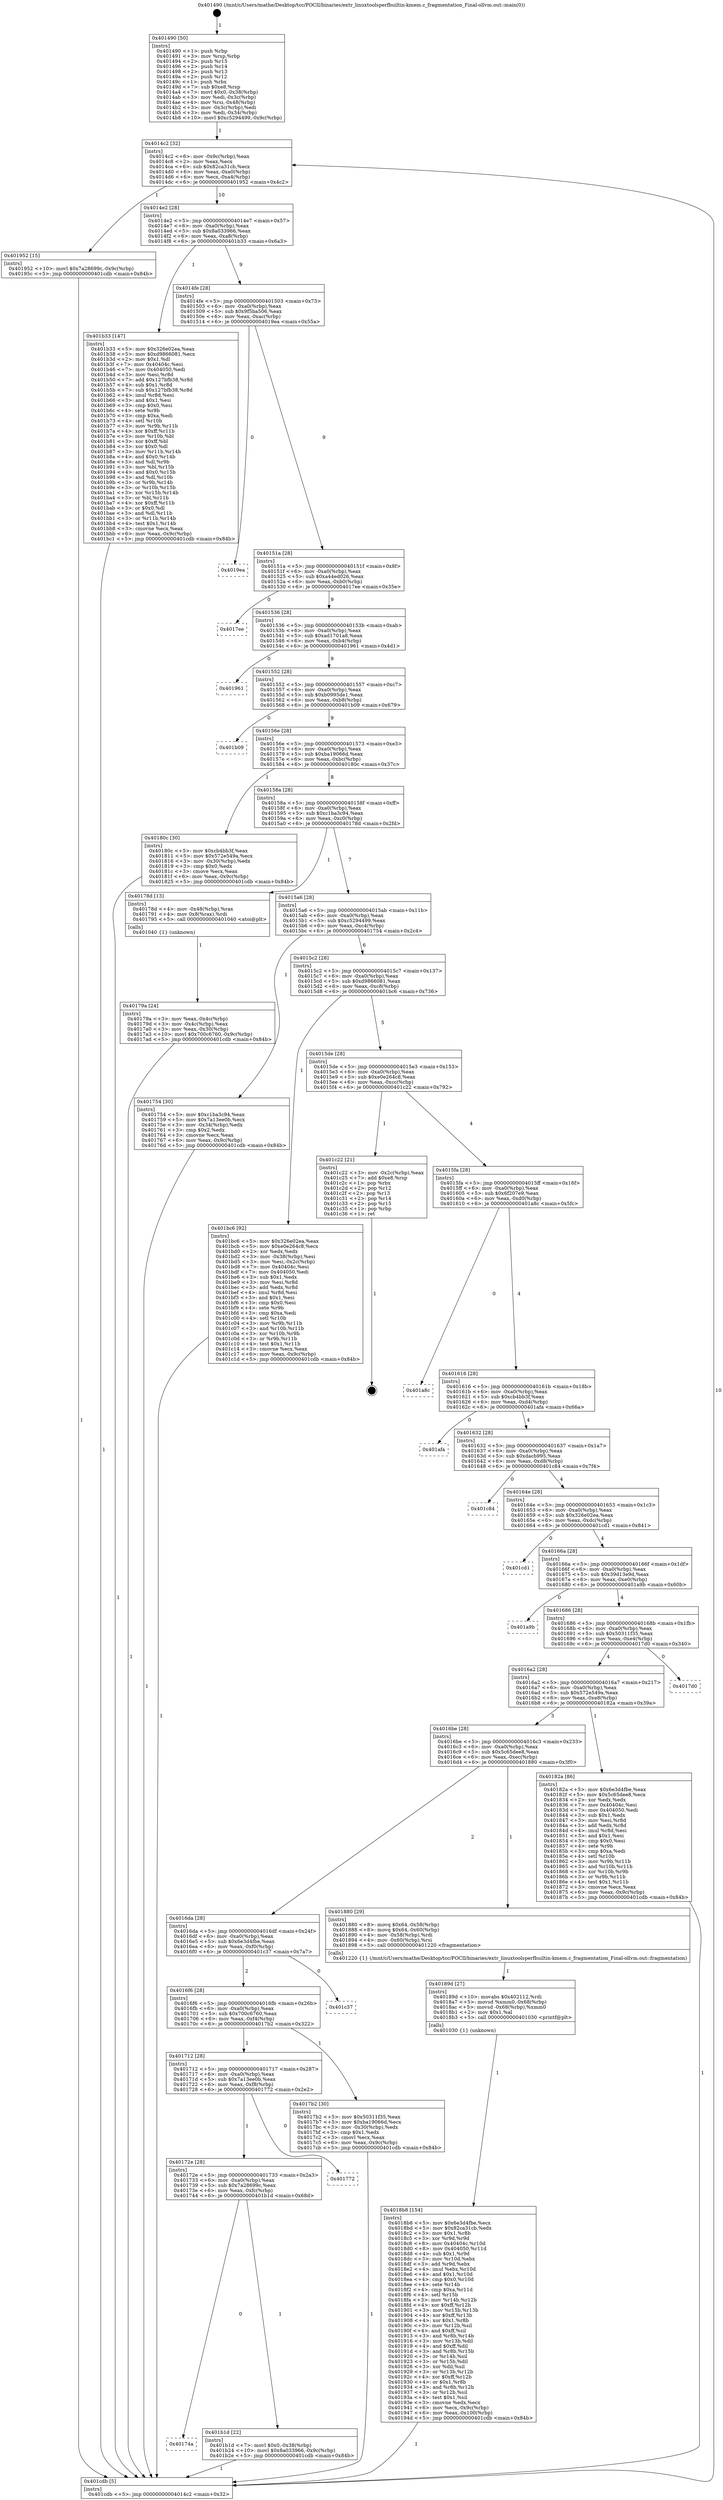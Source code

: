 digraph "0x401490" {
  label = "0x401490 (/mnt/c/Users/mathe/Desktop/tcc/POCII/binaries/extr_linuxtoolsperfbuiltin-kmem.c_fragmentation_Final-ollvm.out::main(0))"
  labelloc = "t"
  node[shape=record]

  Entry [label="",width=0.3,height=0.3,shape=circle,fillcolor=black,style=filled]
  "0x4014c2" [label="{
     0x4014c2 [32]\l
     | [instrs]\l
     &nbsp;&nbsp;0x4014c2 \<+6\>: mov -0x9c(%rbp),%eax\l
     &nbsp;&nbsp;0x4014c8 \<+2\>: mov %eax,%ecx\l
     &nbsp;&nbsp;0x4014ca \<+6\>: sub $0x82ca31cb,%ecx\l
     &nbsp;&nbsp;0x4014d0 \<+6\>: mov %eax,-0xa0(%rbp)\l
     &nbsp;&nbsp;0x4014d6 \<+6\>: mov %ecx,-0xa4(%rbp)\l
     &nbsp;&nbsp;0x4014dc \<+6\>: je 0000000000401952 \<main+0x4c2\>\l
  }"]
  "0x401952" [label="{
     0x401952 [15]\l
     | [instrs]\l
     &nbsp;&nbsp;0x401952 \<+10\>: movl $0x7a28699c,-0x9c(%rbp)\l
     &nbsp;&nbsp;0x40195c \<+5\>: jmp 0000000000401cdb \<main+0x84b\>\l
  }"]
  "0x4014e2" [label="{
     0x4014e2 [28]\l
     | [instrs]\l
     &nbsp;&nbsp;0x4014e2 \<+5\>: jmp 00000000004014e7 \<main+0x57\>\l
     &nbsp;&nbsp;0x4014e7 \<+6\>: mov -0xa0(%rbp),%eax\l
     &nbsp;&nbsp;0x4014ed \<+5\>: sub $0x8a033966,%eax\l
     &nbsp;&nbsp;0x4014f2 \<+6\>: mov %eax,-0xa8(%rbp)\l
     &nbsp;&nbsp;0x4014f8 \<+6\>: je 0000000000401b33 \<main+0x6a3\>\l
  }"]
  Exit [label="",width=0.3,height=0.3,shape=circle,fillcolor=black,style=filled,peripheries=2]
  "0x401b33" [label="{
     0x401b33 [147]\l
     | [instrs]\l
     &nbsp;&nbsp;0x401b33 \<+5\>: mov $0x326e02ea,%eax\l
     &nbsp;&nbsp;0x401b38 \<+5\>: mov $0xd9866081,%ecx\l
     &nbsp;&nbsp;0x401b3d \<+2\>: mov $0x1,%dl\l
     &nbsp;&nbsp;0x401b3f \<+7\>: mov 0x40404c,%esi\l
     &nbsp;&nbsp;0x401b46 \<+7\>: mov 0x404050,%edi\l
     &nbsp;&nbsp;0x401b4d \<+3\>: mov %esi,%r8d\l
     &nbsp;&nbsp;0x401b50 \<+7\>: add $0x127bfb38,%r8d\l
     &nbsp;&nbsp;0x401b57 \<+4\>: sub $0x1,%r8d\l
     &nbsp;&nbsp;0x401b5b \<+7\>: sub $0x127bfb38,%r8d\l
     &nbsp;&nbsp;0x401b62 \<+4\>: imul %r8d,%esi\l
     &nbsp;&nbsp;0x401b66 \<+3\>: and $0x1,%esi\l
     &nbsp;&nbsp;0x401b69 \<+3\>: cmp $0x0,%esi\l
     &nbsp;&nbsp;0x401b6c \<+4\>: sete %r9b\l
     &nbsp;&nbsp;0x401b70 \<+3\>: cmp $0xa,%edi\l
     &nbsp;&nbsp;0x401b73 \<+4\>: setl %r10b\l
     &nbsp;&nbsp;0x401b77 \<+3\>: mov %r9b,%r11b\l
     &nbsp;&nbsp;0x401b7a \<+4\>: xor $0xff,%r11b\l
     &nbsp;&nbsp;0x401b7e \<+3\>: mov %r10b,%bl\l
     &nbsp;&nbsp;0x401b81 \<+3\>: xor $0xff,%bl\l
     &nbsp;&nbsp;0x401b84 \<+3\>: xor $0x0,%dl\l
     &nbsp;&nbsp;0x401b87 \<+3\>: mov %r11b,%r14b\l
     &nbsp;&nbsp;0x401b8a \<+4\>: and $0x0,%r14b\l
     &nbsp;&nbsp;0x401b8e \<+3\>: and %dl,%r9b\l
     &nbsp;&nbsp;0x401b91 \<+3\>: mov %bl,%r15b\l
     &nbsp;&nbsp;0x401b94 \<+4\>: and $0x0,%r15b\l
     &nbsp;&nbsp;0x401b98 \<+3\>: and %dl,%r10b\l
     &nbsp;&nbsp;0x401b9b \<+3\>: or %r9b,%r14b\l
     &nbsp;&nbsp;0x401b9e \<+3\>: or %r10b,%r15b\l
     &nbsp;&nbsp;0x401ba1 \<+3\>: xor %r15b,%r14b\l
     &nbsp;&nbsp;0x401ba4 \<+3\>: or %bl,%r11b\l
     &nbsp;&nbsp;0x401ba7 \<+4\>: xor $0xff,%r11b\l
     &nbsp;&nbsp;0x401bab \<+3\>: or $0x0,%dl\l
     &nbsp;&nbsp;0x401bae \<+3\>: and %dl,%r11b\l
     &nbsp;&nbsp;0x401bb1 \<+3\>: or %r11b,%r14b\l
     &nbsp;&nbsp;0x401bb4 \<+4\>: test $0x1,%r14b\l
     &nbsp;&nbsp;0x401bb8 \<+3\>: cmovne %ecx,%eax\l
     &nbsp;&nbsp;0x401bbb \<+6\>: mov %eax,-0x9c(%rbp)\l
     &nbsp;&nbsp;0x401bc1 \<+5\>: jmp 0000000000401cdb \<main+0x84b\>\l
  }"]
  "0x4014fe" [label="{
     0x4014fe [28]\l
     | [instrs]\l
     &nbsp;&nbsp;0x4014fe \<+5\>: jmp 0000000000401503 \<main+0x73\>\l
     &nbsp;&nbsp;0x401503 \<+6\>: mov -0xa0(%rbp),%eax\l
     &nbsp;&nbsp;0x401509 \<+5\>: sub $0x9f5ba506,%eax\l
     &nbsp;&nbsp;0x40150e \<+6\>: mov %eax,-0xac(%rbp)\l
     &nbsp;&nbsp;0x401514 \<+6\>: je 00000000004019ea \<main+0x55a\>\l
  }"]
  "0x40174a" [label="{
     0x40174a\l
  }", style=dashed]
  "0x4019ea" [label="{
     0x4019ea\l
  }", style=dashed]
  "0x40151a" [label="{
     0x40151a [28]\l
     | [instrs]\l
     &nbsp;&nbsp;0x40151a \<+5\>: jmp 000000000040151f \<main+0x8f\>\l
     &nbsp;&nbsp;0x40151f \<+6\>: mov -0xa0(%rbp),%eax\l
     &nbsp;&nbsp;0x401525 \<+5\>: sub $0xa44ed026,%eax\l
     &nbsp;&nbsp;0x40152a \<+6\>: mov %eax,-0xb0(%rbp)\l
     &nbsp;&nbsp;0x401530 \<+6\>: je 00000000004017ee \<main+0x35e\>\l
  }"]
  "0x401b1d" [label="{
     0x401b1d [22]\l
     | [instrs]\l
     &nbsp;&nbsp;0x401b1d \<+7\>: movl $0x0,-0x38(%rbp)\l
     &nbsp;&nbsp;0x401b24 \<+10\>: movl $0x8a033966,-0x9c(%rbp)\l
     &nbsp;&nbsp;0x401b2e \<+5\>: jmp 0000000000401cdb \<main+0x84b\>\l
  }"]
  "0x4017ee" [label="{
     0x4017ee\l
  }", style=dashed]
  "0x401536" [label="{
     0x401536 [28]\l
     | [instrs]\l
     &nbsp;&nbsp;0x401536 \<+5\>: jmp 000000000040153b \<main+0xab\>\l
     &nbsp;&nbsp;0x40153b \<+6\>: mov -0xa0(%rbp),%eax\l
     &nbsp;&nbsp;0x401541 \<+5\>: sub $0xad1701a8,%eax\l
     &nbsp;&nbsp;0x401546 \<+6\>: mov %eax,-0xb4(%rbp)\l
     &nbsp;&nbsp;0x40154c \<+6\>: je 0000000000401961 \<main+0x4d1\>\l
  }"]
  "0x40172e" [label="{
     0x40172e [28]\l
     | [instrs]\l
     &nbsp;&nbsp;0x40172e \<+5\>: jmp 0000000000401733 \<main+0x2a3\>\l
     &nbsp;&nbsp;0x401733 \<+6\>: mov -0xa0(%rbp),%eax\l
     &nbsp;&nbsp;0x401739 \<+5\>: sub $0x7a28699c,%eax\l
     &nbsp;&nbsp;0x40173e \<+6\>: mov %eax,-0xfc(%rbp)\l
     &nbsp;&nbsp;0x401744 \<+6\>: je 0000000000401b1d \<main+0x68d\>\l
  }"]
  "0x401961" [label="{
     0x401961\l
  }", style=dashed]
  "0x401552" [label="{
     0x401552 [28]\l
     | [instrs]\l
     &nbsp;&nbsp;0x401552 \<+5\>: jmp 0000000000401557 \<main+0xc7\>\l
     &nbsp;&nbsp;0x401557 \<+6\>: mov -0xa0(%rbp),%eax\l
     &nbsp;&nbsp;0x40155d \<+5\>: sub $0xb0995de1,%eax\l
     &nbsp;&nbsp;0x401562 \<+6\>: mov %eax,-0xb8(%rbp)\l
     &nbsp;&nbsp;0x401568 \<+6\>: je 0000000000401b09 \<main+0x679\>\l
  }"]
  "0x401772" [label="{
     0x401772\l
  }", style=dashed]
  "0x401b09" [label="{
     0x401b09\l
  }", style=dashed]
  "0x40156e" [label="{
     0x40156e [28]\l
     | [instrs]\l
     &nbsp;&nbsp;0x40156e \<+5\>: jmp 0000000000401573 \<main+0xe3\>\l
     &nbsp;&nbsp;0x401573 \<+6\>: mov -0xa0(%rbp),%eax\l
     &nbsp;&nbsp;0x401579 \<+5\>: sub $0xba19066d,%eax\l
     &nbsp;&nbsp;0x40157e \<+6\>: mov %eax,-0xbc(%rbp)\l
     &nbsp;&nbsp;0x401584 \<+6\>: je 000000000040180c \<main+0x37c\>\l
  }"]
  "0x4018b8" [label="{
     0x4018b8 [154]\l
     | [instrs]\l
     &nbsp;&nbsp;0x4018b8 \<+5\>: mov $0x6e3d4fbe,%ecx\l
     &nbsp;&nbsp;0x4018bd \<+5\>: mov $0x82ca31cb,%edx\l
     &nbsp;&nbsp;0x4018c2 \<+3\>: mov $0x1,%r8b\l
     &nbsp;&nbsp;0x4018c5 \<+3\>: xor %r9d,%r9d\l
     &nbsp;&nbsp;0x4018c8 \<+8\>: mov 0x40404c,%r10d\l
     &nbsp;&nbsp;0x4018d0 \<+8\>: mov 0x404050,%r11d\l
     &nbsp;&nbsp;0x4018d8 \<+4\>: sub $0x1,%r9d\l
     &nbsp;&nbsp;0x4018dc \<+3\>: mov %r10d,%ebx\l
     &nbsp;&nbsp;0x4018df \<+3\>: add %r9d,%ebx\l
     &nbsp;&nbsp;0x4018e2 \<+4\>: imul %ebx,%r10d\l
     &nbsp;&nbsp;0x4018e6 \<+4\>: and $0x1,%r10d\l
     &nbsp;&nbsp;0x4018ea \<+4\>: cmp $0x0,%r10d\l
     &nbsp;&nbsp;0x4018ee \<+4\>: sete %r14b\l
     &nbsp;&nbsp;0x4018f2 \<+4\>: cmp $0xa,%r11d\l
     &nbsp;&nbsp;0x4018f6 \<+4\>: setl %r15b\l
     &nbsp;&nbsp;0x4018fa \<+3\>: mov %r14b,%r12b\l
     &nbsp;&nbsp;0x4018fd \<+4\>: xor $0xff,%r12b\l
     &nbsp;&nbsp;0x401901 \<+3\>: mov %r15b,%r13b\l
     &nbsp;&nbsp;0x401904 \<+4\>: xor $0xff,%r13b\l
     &nbsp;&nbsp;0x401908 \<+4\>: xor $0x1,%r8b\l
     &nbsp;&nbsp;0x40190c \<+3\>: mov %r12b,%sil\l
     &nbsp;&nbsp;0x40190f \<+4\>: and $0xff,%sil\l
     &nbsp;&nbsp;0x401913 \<+3\>: and %r8b,%r14b\l
     &nbsp;&nbsp;0x401916 \<+3\>: mov %r13b,%dil\l
     &nbsp;&nbsp;0x401919 \<+4\>: and $0xff,%dil\l
     &nbsp;&nbsp;0x40191d \<+3\>: and %r8b,%r15b\l
     &nbsp;&nbsp;0x401920 \<+3\>: or %r14b,%sil\l
     &nbsp;&nbsp;0x401923 \<+3\>: or %r15b,%dil\l
     &nbsp;&nbsp;0x401926 \<+3\>: xor %dil,%sil\l
     &nbsp;&nbsp;0x401929 \<+3\>: or %r13b,%r12b\l
     &nbsp;&nbsp;0x40192c \<+4\>: xor $0xff,%r12b\l
     &nbsp;&nbsp;0x401930 \<+4\>: or $0x1,%r8b\l
     &nbsp;&nbsp;0x401934 \<+3\>: and %r8b,%r12b\l
     &nbsp;&nbsp;0x401937 \<+3\>: or %r12b,%sil\l
     &nbsp;&nbsp;0x40193a \<+4\>: test $0x1,%sil\l
     &nbsp;&nbsp;0x40193e \<+3\>: cmovne %edx,%ecx\l
     &nbsp;&nbsp;0x401941 \<+6\>: mov %ecx,-0x9c(%rbp)\l
     &nbsp;&nbsp;0x401947 \<+6\>: mov %eax,-0x100(%rbp)\l
     &nbsp;&nbsp;0x40194d \<+5\>: jmp 0000000000401cdb \<main+0x84b\>\l
  }"]
  "0x40180c" [label="{
     0x40180c [30]\l
     | [instrs]\l
     &nbsp;&nbsp;0x40180c \<+5\>: mov $0xcb4bb3f,%eax\l
     &nbsp;&nbsp;0x401811 \<+5\>: mov $0x572e549a,%ecx\l
     &nbsp;&nbsp;0x401816 \<+3\>: mov -0x30(%rbp),%edx\l
     &nbsp;&nbsp;0x401819 \<+3\>: cmp $0x0,%edx\l
     &nbsp;&nbsp;0x40181c \<+3\>: cmove %ecx,%eax\l
     &nbsp;&nbsp;0x40181f \<+6\>: mov %eax,-0x9c(%rbp)\l
     &nbsp;&nbsp;0x401825 \<+5\>: jmp 0000000000401cdb \<main+0x84b\>\l
  }"]
  "0x40158a" [label="{
     0x40158a [28]\l
     | [instrs]\l
     &nbsp;&nbsp;0x40158a \<+5\>: jmp 000000000040158f \<main+0xff\>\l
     &nbsp;&nbsp;0x40158f \<+6\>: mov -0xa0(%rbp),%eax\l
     &nbsp;&nbsp;0x401595 \<+5\>: sub $0xc1ba3c94,%eax\l
     &nbsp;&nbsp;0x40159a \<+6\>: mov %eax,-0xc0(%rbp)\l
     &nbsp;&nbsp;0x4015a0 \<+6\>: je 000000000040178d \<main+0x2fd\>\l
  }"]
  "0x40189d" [label="{
     0x40189d [27]\l
     | [instrs]\l
     &nbsp;&nbsp;0x40189d \<+10\>: movabs $0x402112,%rdi\l
     &nbsp;&nbsp;0x4018a7 \<+5\>: movsd %xmm0,-0x68(%rbp)\l
     &nbsp;&nbsp;0x4018ac \<+5\>: movsd -0x68(%rbp),%xmm0\l
     &nbsp;&nbsp;0x4018b1 \<+2\>: mov $0x1,%al\l
     &nbsp;&nbsp;0x4018b3 \<+5\>: call 0000000000401030 \<printf@plt\>\l
     | [calls]\l
     &nbsp;&nbsp;0x401030 \{1\} (unknown)\l
  }"]
  "0x40178d" [label="{
     0x40178d [13]\l
     | [instrs]\l
     &nbsp;&nbsp;0x40178d \<+4\>: mov -0x48(%rbp),%rax\l
     &nbsp;&nbsp;0x401791 \<+4\>: mov 0x8(%rax),%rdi\l
     &nbsp;&nbsp;0x401795 \<+5\>: call 0000000000401040 \<atoi@plt\>\l
     | [calls]\l
     &nbsp;&nbsp;0x401040 \{1\} (unknown)\l
  }"]
  "0x4015a6" [label="{
     0x4015a6 [28]\l
     | [instrs]\l
     &nbsp;&nbsp;0x4015a6 \<+5\>: jmp 00000000004015ab \<main+0x11b\>\l
     &nbsp;&nbsp;0x4015ab \<+6\>: mov -0xa0(%rbp),%eax\l
     &nbsp;&nbsp;0x4015b1 \<+5\>: sub $0xc5294499,%eax\l
     &nbsp;&nbsp;0x4015b6 \<+6\>: mov %eax,-0xc4(%rbp)\l
     &nbsp;&nbsp;0x4015bc \<+6\>: je 0000000000401754 \<main+0x2c4\>\l
  }"]
  "0x401712" [label="{
     0x401712 [28]\l
     | [instrs]\l
     &nbsp;&nbsp;0x401712 \<+5\>: jmp 0000000000401717 \<main+0x287\>\l
     &nbsp;&nbsp;0x401717 \<+6\>: mov -0xa0(%rbp),%eax\l
     &nbsp;&nbsp;0x40171d \<+5\>: sub $0x7a13ee0b,%eax\l
     &nbsp;&nbsp;0x401722 \<+6\>: mov %eax,-0xf8(%rbp)\l
     &nbsp;&nbsp;0x401728 \<+6\>: je 0000000000401772 \<main+0x2e2\>\l
  }"]
  "0x401754" [label="{
     0x401754 [30]\l
     | [instrs]\l
     &nbsp;&nbsp;0x401754 \<+5\>: mov $0xc1ba3c94,%eax\l
     &nbsp;&nbsp;0x401759 \<+5\>: mov $0x7a13ee0b,%ecx\l
     &nbsp;&nbsp;0x40175e \<+3\>: mov -0x34(%rbp),%edx\l
     &nbsp;&nbsp;0x401761 \<+3\>: cmp $0x2,%edx\l
     &nbsp;&nbsp;0x401764 \<+3\>: cmovne %ecx,%eax\l
     &nbsp;&nbsp;0x401767 \<+6\>: mov %eax,-0x9c(%rbp)\l
     &nbsp;&nbsp;0x40176d \<+5\>: jmp 0000000000401cdb \<main+0x84b\>\l
  }"]
  "0x4015c2" [label="{
     0x4015c2 [28]\l
     | [instrs]\l
     &nbsp;&nbsp;0x4015c2 \<+5\>: jmp 00000000004015c7 \<main+0x137\>\l
     &nbsp;&nbsp;0x4015c7 \<+6\>: mov -0xa0(%rbp),%eax\l
     &nbsp;&nbsp;0x4015cd \<+5\>: sub $0xd9866081,%eax\l
     &nbsp;&nbsp;0x4015d2 \<+6\>: mov %eax,-0xc8(%rbp)\l
     &nbsp;&nbsp;0x4015d8 \<+6\>: je 0000000000401bc6 \<main+0x736\>\l
  }"]
  "0x401cdb" [label="{
     0x401cdb [5]\l
     | [instrs]\l
     &nbsp;&nbsp;0x401cdb \<+5\>: jmp 00000000004014c2 \<main+0x32\>\l
  }"]
  "0x401490" [label="{
     0x401490 [50]\l
     | [instrs]\l
     &nbsp;&nbsp;0x401490 \<+1\>: push %rbp\l
     &nbsp;&nbsp;0x401491 \<+3\>: mov %rsp,%rbp\l
     &nbsp;&nbsp;0x401494 \<+2\>: push %r15\l
     &nbsp;&nbsp;0x401496 \<+2\>: push %r14\l
     &nbsp;&nbsp;0x401498 \<+2\>: push %r13\l
     &nbsp;&nbsp;0x40149a \<+2\>: push %r12\l
     &nbsp;&nbsp;0x40149c \<+1\>: push %rbx\l
     &nbsp;&nbsp;0x40149d \<+7\>: sub $0xe8,%rsp\l
     &nbsp;&nbsp;0x4014a4 \<+7\>: movl $0x0,-0x38(%rbp)\l
     &nbsp;&nbsp;0x4014ab \<+3\>: mov %edi,-0x3c(%rbp)\l
     &nbsp;&nbsp;0x4014ae \<+4\>: mov %rsi,-0x48(%rbp)\l
     &nbsp;&nbsp;0x4014b2 \<+3\>: mov -0x3c(%rbp),%edi\l
     &nbsp;&nbsp;0x4014b5 \<+3\>: mov %edi,-0x34(%rbp)\l
     &nbsp;&nbsp;0x4014b8 \<+10\>: movl $0xc5294499,-0x9c(%rbp)\l
  }"]
  "0x40179a" [label="{
     0x40179a [24]\l
     | [instrs]\l
     &nbsp;&nbsp;0x40179a \<+3\>: mov %eax,-0x4c(%rbp)\l
     &nbsp;&nbsp;0x40179d \<+3\>: mov -0x4c(%rbp),%eax\l
     &nbsp;&nbsp;0x4017a0 \<+3\>: mov %eax,-0x30(%rbp)\l
     &nbsp;&nbsp;0x4017a3 \<+10\>: movl $0x700c6760,-0x9c(%rbp)\l
     &nbsp;&nbsp;0x4017ad \<+5\>: jmp 0000000000401cdb \<main+0x84b\>\l
  }"]
  "0x4017b2" [label="{
     0x4017b2 [30]\l
     | [instrs]\l
     &nbsp;&nbsp;0x4017b2 \<+5\>: mov $0x50311f35,%eax\l
     &nbsp;&nbsp;0x4017b7 \<+5\>: mov $0xba19066d,%ecx\l
     &nbsp;&nbsp;0x4017bc \<+3\>: mov -0x30(%rbp),%edx\l
     &nbsp;&nbsp;0x4017bf \<+3\>: cmp $0x1,%edx\l
     &nbsp;&nbsp;0x4017c2 \<+3\>: cmovl %ecx,%eax\l
     &nbsp;&nbsp;0x4017c5 \<+6\>: mov %eax,-0x9c(%rbp)\l
     &nbsp;&nbsp;0x4017cb \<+5\>: jmp 0000000000401cdb \<main+0x84b\>\l
  }"]
  "0x401bc6" [label="{
     0x401bc6 [92]\l
     | [instrs]\l
     &nbsp;&nbsp;0x401bc6 \<+5\>: mov $0x326e02ea,%eax\l
     &nbsp;&nbsp;0x401bcb \<+5\>: mov $0xe0e264c8,%ecx\l
     &nbsp;&nbsp;0x401bd0 \<+2\>: xor %edx,%edx\l
     &nbsp;&nbsp;0x401bd2 \<+3\>: mov -0x38(%rbp),%esi\l
     &nbsp;&nbsp;0x401bd5 \<+3\>: mov %esi,-0x2c(%rbp)\l
     &nbsp;&nbsp;0x401bd8 \<+7\>: mov 0x40404c,%esi\l
     &nbsp;&nbsp;0x401bdf \<+7\>: mov 0x404050,%edi\l
     &nbsp;&nbsp;0x401be6 \<+3\>: sub $0x1,%edx\l
     &nbsp;&nbsp;0x401be9 \<+3\>: mov %esi,%r8d\l
     &nbsp;&nbsp;0x401bec \<+3\>: add %edx,%r8d\l
     &nbsp;&nbsp;0x401bef \<+4\>: imul %r8d,%esi\l
     &nbsp;&nbsp;0x401bf3 \<+3\>: and $0x1,%esi\l
     &nbsp;&nbsp;0x401bf6 \<+3\>: cmp $0x0,%esi\l
     &nbsp;&nbsp;0x401bf9 \<+4\>: sete %r9b\l
     &nbsp;&nbsp;0x401bfd \<+3\>: cmp $0xa,%edi\l
     &nbsp;&nbsp;0x401c00 \<+4\>: setl %r10b\l
     &nbsp;&nbsp;0x401c04 \<+3\>: mov %r9b,%r11b\l
     &nbsp;&nbsp;0x401c07 \<+3\>: and %r10b,%r11b\l
     &nbsp;&nbsp;0x401c0a \<+3\>: xor %r10b,%r9b\l
     &nbsp;&nbsp;0x401c0d \<+3\>: or %r9b,%r11b\l
     &nbsp;&nbsp;0x401c10 \<+4\>: test $0x1,%r11b\l
     &nbsp;&nbsp;0x401c14 \<+3\>: cmovne %ecx,%eax\l
     &nbsp;&nbsp;0x401c17 \<+6\>: mov %eax,-0x9c(%rbp)\l
     &nbsp;&nbsp;0x401c1d \<+5\>: jmp 0000000000401cdb \<main+0x84b\>\l
  }"]
  "0x4015de" [label="{
     0x4015de [28]\l
     | [instrs]\l
     &nbsp;&nbsp;0x4015de \<+5\>: jmp 00000000004015e3 \<main+0x153\>\l
     &nbsp;&nbsp;0x4015e3 \<+6\>: mov -0xa0(%rbp),%eax\l
     &nbsp;&nbsp;0x4015e9 \<+5\>: sub $0xe0e264c8,%eax\l
     &nbsp;&nbsp;0x4015ee \<+6\>: mov %eax,-0xcc(%rbp)\l
     &nbsp;&nbsp;0x4015f4 \<+6\>: je 0000000000401c22 \<main+0x792\>\l
  }"]
  "0x4016f6" [label="{
     0x4016f6 [28]\l
     | [instrs]\l
     &nbsp;&nbsp;0x4016f6 \<+5\>: jmp 00000000004016fb \<main+0x26b\>\l
     &nbsp;&nbsp;0x4016fb \<+6\>: mov -0xa0(%rbp),%eax\l
     &nbsp;&nbsp;0x401701 \<+5\>: sub $0x700c6760,%eax\l
     &nbsp;&nbsp;0x401706 \<+6\>: mov %eax,-0xf4(%rbp)\l
     &nbsp;&nbsp;0x40170c \<+6\>: je 00000000004017b2 \<main+0x322\>\l
  }"]
  "0x401c22" [label="{
     0x401c22 [21]\l
     | [instrs]\l
     &nbsp;&nbsp;0x401c22 \<+3\>: mov -0x2c(%rbp),%eax\l
     &nbsp;&nbsp;0x401c25 \<+7\>: add $0xe8,%rsp\l
     &nbsp;&nbsp;0x401c2c \<+1\>: pop %rbx\l
     &nbsp;&nbsp;0x401c2d \<+2\>: pop %r12\l
     &nbsp;&nbsp;0x401c2f \<+2\>: pop %r13\l
     &nbsp;&nbsp;0x401c31 \<+2\>: pop %r14\l
     &nbsp;&nbsp;0x401c33 \<+2\>: pop %r15\l
     &nbsp;&nbsp;0x401c35 \<+1\>: pop %rbp\l
     &nbsp;&nbsp;0x401c36 \<+1\>: ret\l
  }"]
  "0x4015fa" [label="{
     0x4015fa [28]\l
     | [instrs]\l
     &nbsp;&nbsp;0x4015fa \<+5\>: jmp 00000000004015ff \<main+0x16f\>\l
     &nbsp;&nbsp;0x4015ff \<+6\>: mov -0xa0(%rbp),%eax\l
     &nbsp;&nbsp;0x401605 \<+5\>: sub $0x6f207e9,%eax\l
     &nbsp;&nbsp;0x40160a \<+6\>: mov %eax,-0xd0(%rbp)\l
     &nbsp;&nbsp;0x401610 \<+6\>: je 0000000000401a8c \<main+0x5fc\>\l
  }"]
  "0x401c37" [label="{
     0x401c37\l
  }", style=dashed]
  "0x401a8c" [label="{
     0x401a8c\l
  }", style=dashed]
  "0x401616" [label="{
     0x401616 [28]\l
     | [instrs]\l
     &nbsp;&nbsp;0x401616 \<+5\>: jmp 000000000040161b \<main+0x18b\>\l
     &nbsp;&nbsp;0x40161b \<+6\>: mov -0xa0(%rbp),%eax\l
     &nbsp;&nbsp;0x401621 \<+5\>: sub $0xcb4bb3f,%eax\l
     &nbsp;&nbsp;0x401626 \<+6\>: mov %eax,-0xd4(%rbp)\l
     &nbsp;&nbsp;0x40162c \<+6\>: je 0000000000401afa \<main+0x66a\>\l
  }"]
  "0x4016da" [label="{
     0x4016da [28]\l
     | [instrs]\l
     &nbsp;&nbsp;0x4016da \<+5\>: jmp 00000000004016df \<main+0x24f\>\l
     &nbsp;&nbsp;0x4016df \<+6\>: mov -0xa0(%rbp),%eax\l
     &nbsp;&nbsp;0x4016e5 \<+5\>: sub $0x6e3d4fbe,%eax\l
     &nbsp;&nbsp;0x4016ea \<+6\>: mov %eax,-0xf0(%rbp)\l
     &nbsp;&nbsp;0x4016f0 \<+6\>: je 0000000000401c37 \<main+0x7a7\>\l
  }"]
  "0x401afa" [label="{
     0x401afa\l
  }", style=dashed]
  "0x401632" [label="{
     0x401632 [28]\l
     | [instrs]\l
     &nbsp;&nbsp;0x401632 \<+5\>: jmp 0000000000401637 \<main+0x1a7\>\l
     &nbsp;&nbsp;0x401637 \<+6\>: mov -0xa0(%rbp),%eax\l
     &nbsp;&nbsp;0x40163d \<+5\>: sub $0xdacb995,%eax\l
     &nbsp;&nbsp;0x401642 \<+6\>: mov %eax,-0xd8(%rbp)\l
     &nbsp;&nbsp;0x401648 \<+6\>: je 0000000000401c84 \<main+0x7f4\>\l
  }"]
  "0x401880" [label="{
     0x401880 [29]\l
     | [instrs]\l
     &nbsp;&nbsp;0x401880 \<+8\>: movq $0x64,-0x58(%rbp)\l
     &nbsp;&nbsp;0x401888 \<+8\>: movq $0x64,-0x60(%rbp)\l
     &nbsp;&nbsp;0x401890 \<+4\>: mov -0x58(%rbp),%rdi\l
     &nbsp;&nbsp;0x401894 \<+4\>: mov -0x60(%rbp),%rsi\l
     &nbsp;&nbsp;0x401898 \<+5\>: call 0000000000401220 \<fragmentation\>\l
     | [calls]\l
     &nbsp;&nbsp;0x401220 \{1\} (/mnt/c/Users/mathe/Desktop/tcc/POCII/binaries/extr_linuxtoolsperfbuiltin-kmem.c_fragmentation_Final-ollvm.out::fragmentation)\l
  }"]
  "0x401c84" [label="{
     0x401c84\l
  }", style=dashed]
  "0x40164e" [label="{
     0x40164e [28]\l
     | [instrs]\l
     &nbsp;&nbsp;0x40164e \<+5\>: jmp 0000000000401653 \<main+0x1c3\>\l
     &nbsp;&nbsp;0x401653 \<+6\>: mov -0xa0(%rbp),%eax\l
     &nbsp;&nbsp;0x401659 \<+5\>: sub $0x326e02ea,%eax\l
     &nbsp;&nbsp;0x40165e \<+6\>: mov %eax,-0xdc(%rbp)\l
     &nbsp;&nbsp;0x401664 \<+6\>: je 0000000000401cd1 \<main+0x841\>\l
  }"]
  "0x4016be" [label="{
     0x4016be [28]\l
     | [instrs]\l
     &nbsp;&nbsp;0x4016be \<+5\>: jmp 00000000004016c3 \<main+0x233\>\l
     &nbsp;&nbsp;0x4016c3 \<+6\>: mov -0xa0(%rbp),%eax\l
     &nbsp;&nbsp;0x4016c9 \<+5\>: sub $0x5c65dee8,%eax\l
     &nbsp;&nbsp;0x4016ce \<+6\>: mov %eax,-0xec(%rbp)\l
     &nbsp;&nbsp;0x4016d4 \<+6\>: je 0000000000401880 \<main+0x3f0\>\l
  }"]
  "0x401cd1" [label="{
     0x401cd1\l
  }", style=dashed]
  "0x40166a" [label="{
     0x40166a [28]\l
     | [instrs]\l
     &nbsp;&nbsp;0x40166a \<+5\>: jmp 000000000040166f \<main+0x1df\>\l
     &nbsp;&nbsp;0x40166f \<+6\>: mov -0xa0(%rbp),%eax\l
     &nbsp;&nbsp;0x401675 \<+5\>: sub $0x39d13e9d,%eax\l
     &nbsp;&nbsp;0x40167a \<+6\>: mov %eax,-0xe0(%rbp)\l
     &nbsp;&nbsp;0x401680 \<+6\>: je 0000000000401a9b \<main+0x60b\>\l
  }"]
  "0x40182a" [label="{
     0x40182a [86]\l
     | [instrs]\l
     &nbsp;&nbsp;0x40182a \<+5\>: mov $0x6e3d4fbe,%eax\l
     &nbsp;&nbsp;0x40182f \<+5\>: mov $0x5c65dee8,%ecx\l
     &nbsp;&nbsp;0x401834 \<+2\>: xor %edx,%edx\l
     &nbsp;&nbsp;0x401836 \<+7\>: mov 0x40404c,%esi\l
     &nbsp;&nbsp;0x40183d \<+7\>: mov 0x404050,%edi\l
     &nbsp;&nbsp;0x401844 \<+3\>: sub $0x1,%edx\l
     &nbsp;&nbsp;0x401847 \<+3\>: mov %esi,%r8d\l
     &nbsp;&nbsp;0x40184a \<+3\>: add %edx,%r8d\l
     &nbsp;&nbsp;0x40184d \<+4\>: imul %r8d,%esi\l
     &nbsp;&nbsp;0x401851 \<+3\>: and $0x1,%esi\l
     &nbsp;&nbsp;0x401854 \<+3\>: cmp $0x0,%esi\l
     &nbsp;&nbsp;0x401857 \<+4\>: sete %r9b\l
     &nbsp;&nbsp;0x40185b \<+3\>: cmp $0xa,%edi\l
     &nbsp;&nbsp;0x40185e \<+4\>: setl %r10b\l
     &nbsp;&nbsp;0x401862 \<+3\>: mov %r9b,%r11b\l
     &nbsp;&nbsp;0x401865 \<+3\>: and %r10b,%r11b\l
     &nbsp;&nbsp;0x401868 \<+3\>: xor %r10b,%r9b\l
     &nbsp;&nbsp;0x40186b \<+3\>: or %r9b,%r11b\l
     &nbsp;&nbsp;0x40186e \<+4\>: test $0x1,%r11b\l
     &nbsp;&nbsp;0x401872 \<+3\>: cmovne %ecx,%eax\l
     &nbsp;&nbsp;0x401875 \<+6\>: mov %eax,-0x9c(%rbp)\l
     &nbsp;&nbsp;0x40187b \<+5\>: jmp 0000000000401cdb \<main+0x84b\>\l
  }"]
  "0x401a9b" [label="{
     0x401a9b\l
  }", style=dashed]
  "0x401686" [label="{
     0x401686 [28]\l
     | [instrs]\l
     &nbsp;&nbsp;0x401686 \<+5\>: jmp 000000000040168b \<main+0x1fb\>\l
     &nbsp;&nbsp;0x40168b \<+6\>: mov -0xa0(%rbp),%eax\l
     &nbsp;&nbsp;0x401691 \<+5\>: sub $0x50311f35,%eax\l
     &nbsp;&nbsp;0x401696 \<+6\>: mov %eax,-0xe4(%rbp)\l
     &nbsp;&nbsp;0x40169c \<+6\>: je 00000000004017d0 \<main+0x340\>\l
  }"]
  "0x4016a2" [label="{
     0x4016a2 [28]\l
     | [instrs]\l
     &nbsp;&nbsp;0x4016a2 \<+5\>: jmp 00000000004016a7 \<main+0x217\>\l
     &nbsp;&nbsp;0x4016a7 \<+6\>: mov -0xa0(%rbp),%eax\l
     &nbsp;&nbsp;0x4016ad \<+5\>: sub $0x572e549a,%eax\l
     &nbsp;&nbsp;0x4016b2 \<+6\>: mov %eax,-0xe8(%rbp)\l
     &nbsp;&nbsp;0x4016b8 \<+6\>: je 000000000040182a \<main+0x39a\>\l
  }"]
  "0x4017d0" [label="{
     0x4017d0\l
  }", style=dashed]
  Entry -> "0x401490" [label=" 1"]
  "0x4014c2" -> "0x401952" [label=" 1"]
  "0x4014c2" -> "0x4014e2" [label=" 10"]
  "0x401c22" -> Exit [label=" 1"]
  "0x4014e2" -> "0x401b33" [label=" 1"]
  "0x4014e2" -> "0x4014fe" [label=" 9"]
  "0x401bc6" -> "0x401cdb" [label=" 1"]
  "0x4014fe" -> "0x4019ea" [label=" 0"]
  "0x4014fe" -> "0x40151a" [label=" 9"]
  "0x401b33" -> "0x401cdb" [label=" 1"]
  "0x40151a" -> "0x4017ee" [label=" 0"]
  "0x40151a" -> "0x401536" [label=" 9"]
  "0x401b1d" -> "0x401cdb" [label=" 1"]
  "0x401536" -> "0x401961" [label=" 0"]
  "0x401536" -> "0x401552" [label=" 9"]
  "0x40172e" -> "0x401b1d" [label=" 1"]
  "0x401552" -> "0x401b09" [label=" 0"]
  "0x401552" -> "0x40156e" [label=" 9"]
  "0x40172e" -> "0x40174a" [label=" 0"]
  "0x40156e" -> "0x40180c" [label=" 1"]
  "0x40156e" -> "0x40158a" [label=" 8"]
  "0x401712" -> "0x401772" [label=" 0"]
  "0x40158a" -> "0x40178d" [label=" 1"]
  "0x40158a" -> "0x4015a6" [label=" 7"]
  "0x401712" -> "0x40172e" [label=" 1"]
  "0x4015a6" -> "0x401754" [label=" 1"]
  "0x4015a6" -> "0x4015c2" [label=" 6"]
  "0x401754" -> "0x401cdb" [label=" 1"]
  "0x401490" -> "0x4014c2" [label=" 1"]
  "0x401cdb" -> "0x4014c2" [label=" 10"]
  "0x40178d" -> "0x40179a" [label=" 1"]
  "0x40179a" -> "0x401cdb" [label=" 1"]
  "0x401952" -> "0x401cdb" [label=" 1"]
  "0x4015c2" -> "0x401bc6" [label=" 1"]
  "0x4015c2" -> "0x4015de" [label=" 5"]
  "0x4018b8" -> "0x401cdb" [label=" 1"]
  "0x4015de" -> "0x401c22" [label=" 1"]
  "0x4015de" -> "0x4015fa" [label=" 4"]
  "0x401880" -> "0x40189d" [label=" 1"]
  "0x4015fa" -> "0x401a8c" [label=" 0"]
  "0x4015fa" -> "0x401616" [label=" 4"]
  "0x40182a" -> "0x401cdb" [label=" 1"]
  "0x401616" -> "0x401afa" [label=" 0"]
  "0x401616" -> "0x401632" [label=" 4"]
  "0x4017b2" -> "0x401cdb" [label=" 1"]
  "0x401632" -> "0x401c84" [label=" 0"]
  "0x401632" -> "0x40164e" [label=" 4"]
  "0x4016f6" -> "0x401712" [label=" 1"]
  "0x40164e" -> "0x401cd1" [label=" 0"]
  "0x40164e" -> "0x40166a" [label=" 4"]
  "0x40189d" -> "0x4018b8" [label=" 1"]
  "0x40166a" -> "0x401a9b" [label=" 0"]
  "0x40166a" -> "0x401686" [label=" 4"]
  "0x4016da" -> "0x4016f6" [label=" 2"]
  "0x401686" -> "0x4017d0" [label=" 0"]
  "0x401686" -> "0x4016a2" [label=" 4"]
  "0x4016da" -> "0x401c37" [label=" 0"]
  "0x4016a2" -> "0x40182a" [label=" 1"]
  "0x4016a2" -> "0x4016be" [label=" 3"]
  "0x4016f6" -> "0x4017b2" [label=" 1"]
  "0x4016be" -> "0x401880" [label=" 1"]
  "0x4016be" -> "0x4016da" [label=" 2"]
  "0x40180c" -> "0x401cdb" [label=" 1"]
}
